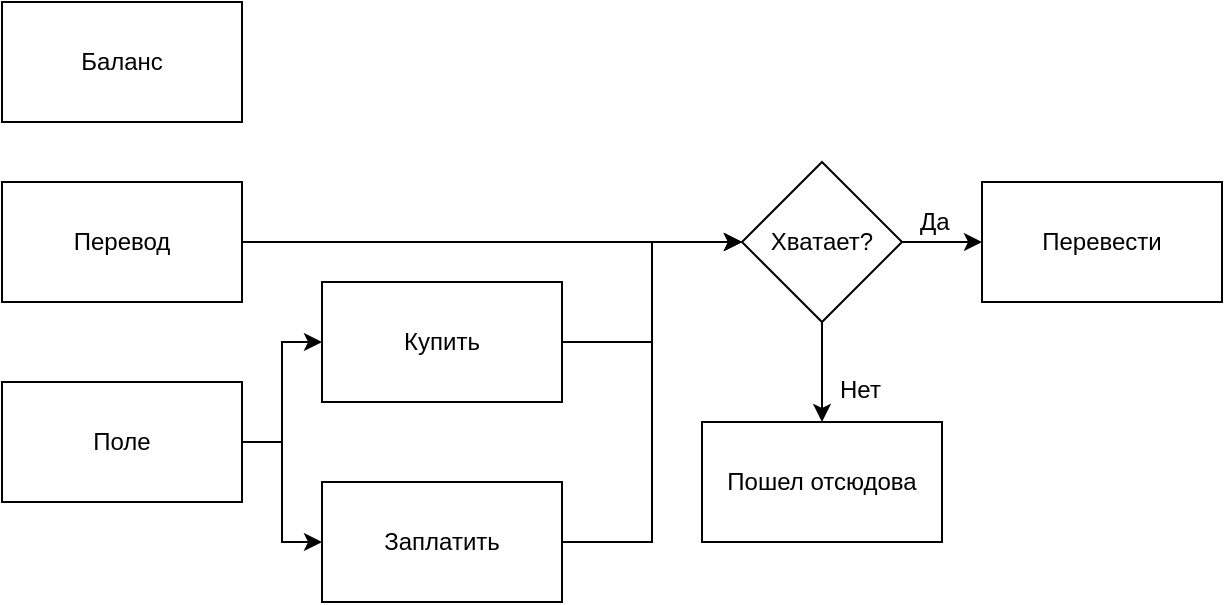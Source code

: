 <mxfile version="12.1.3" type="device" pages="1"><diagram id="-9H3TkhquvNFWut7hSNH" name="Page-1"><mxGraphModel dx="1646" dy="819" grid="1" gridSize="10" guides="1" tooltips="1" connect="1" arrows="1" fold="1" page="1" pageScale="1" pageWidth="3000" pageHeight="700" math="0" shadow="0"><root><mxCell id="0"/><mxCell id="1" parent="0"/><mxCell id="mG2TcG8RJ9wPz5fPYW2T-2" value="" style="text;html=1;strokeColor=#000000;fillColor=#ffffff;align=center;verticalAlign=middle;whiteSpace=wrap;rounded=0;fontFamily=Helvetica;fontSize=12;fontColor=#000000;" parent="1" vertex="1"><mxGeometry x="40" y="40" width="120" height="60" as="geometry"/></mxCell><mxCell id="mG2TcG8RJ9wPz5fPYW2T-3" value="Баланс" style="text;html=1;strokeColor=none;fillColor=none;align=center;verticalAlign=middle;whiteSpace=wrap;rounded=0;" parent="1" vertex="1"><mxGeometry x="40" y="40" width="120" height="60" as="geometry"/></mxCell><mxCell id="mG2TcG8RJ9wPz5fPYW2T-4" value="" style="text;html=1;strokeColor=#000000;fillColor=#ffffff;align=center;verticalAlign=middle;whiteSpace=wrap;rounded=0;fontFamily=Helvetica;fontSize=12;fontColor=#000000;" parent="1" vertex="1"><mxGeometry x="40" y="130" width="120" height="60" as="geometry"/></mxCell><mxCell id="mG2TcG8RJ9wPz5fPYW2T-8" style="edgeStyle=orthogonalEdgeStyle;rounded=0;orthogonalLoop=1;jettySize=auto;html=1;exitX=1;exitY=0.5;exitDx=0;exitDy=0;entryX=0;entryY=0.5;entryDx=0;entryDy=0;" parent="1" source="mG2TcG8RJ9wPz5fPYW2T-5" target="uVnVOudy_EnE8tV5rucP-12" edge="1"><mxGeometry relative="1" as="geometry"><mxPoint x="220" y="150" as="targetPoint"/></mxGeometry></mxCell><mxCell id="mG2TcG8RJ9wPz5fPYW2T-5" value="Перевод" style="text;html=1;strokeColor=none;fillColor=none;align=center;verticalAlign=middle;whiteSpace=wrap;rounded=0;" parent="1" vertex="1"><mxGeometry x="40" y="130" width="120" height="60" as="geometry"/></mxCell><mxCell id="uVnVOudy_EnE8tV5rucP-2" value="" style="text;html=1;strokeColor=#000000;fillColor=#ffffff;align=center;verticalAlign=middle;whiteSpace=wrap;rounded=0;fontFamily=Helvetica;fontSize=12;fontColor=#000000;" vertex="1" parent="1"><mxGeometry x="40" y="230" width="120" height="60" as="geometry"/></mxCell><mxCell id="uVnVOudy_EnE8tV5rucP-8" style="edgeStyle=orthogonalEdgeStyle;rounded=0;orthogonalLoop=1;jettySize=auto;html=1;exitX=1;exitY=0.5;exitDx=0;exitDy=0;entryX=0;entryY=0.5;entryDx=0;entryDy=0;" edge="1" parent="1" source="uVnVOudy_EnE8tV5rucP-3" target="uVnVOudy_EnE8tV5rucP-5"><mxGeometry relative="1" as="geometry"/></mxCell><mxCell id="uVnVOudy_EnE8tV5rucP-9" style="edgeStyle=orthogonalEdgeStyle;rounded=0;orthogonalLoop=1;jettySize=auto;html=1;exitX=1;exitY=0.5;exitDx=0;exitDy=0;entryX=0;entryY=0.5;entryDx=0;entryDy=0;" edge="1" parent="1" source="uVnVOudy_EnE8tV5rucP-3" target="uVnVOudy_EnE8tV5rucP-7"><mxGeometry relative="1" as="geometry"/></mxCell><mxCell id="uVnVOudy_EnE8tV5rucP-3" value="Поле" style="text;html=1;strokeColor=none;fillColor=none;align=center;verticalAlign=middle;whiteSpace=wrap;rounded=0;" vertex="1" parent="1"><mxGeometry x="40" y="230" width="120" height="60" as="geometry"/></mxCell><mxCell id="uVnVOudy_EnE8tV5rucP-4" value="" style="text;html=1;strokeColor=#000000;fillColor=#ffffff;align=center;verticalAlign=middle;whiteSpace=wrap;rounded=0;fontFamily=Helvetica;fontSize=12;fontColor=#000000;" vertex="1" parent="1"><mxGeometry x="200" y="180" width="120" height="60" as="geometry"/></mxCell><mxCell id="uVnVOudy_EnE8tV5rucP-20" style="edgeStyle=orthogonalEdgeStyle;rounded=0;orthogonalLoop=1;jettySize=auto;html=1;exitX=1;exitY=0.5;exitDx=0;exitDy=0;entryX=0;entryY=0.5;entryDx=0;entryDy=0;" edge="1" parent="1" source="uVnVOudy_EnE8tV5rucP-5" target="uVnVOudy_EnE8tV5rucP-12"><mxGeometry relative="1" as="geometry"><mxPoint x="360" y="390" as="targetPoint"/></mxGeometry></mxCell><mxCell id="uVnVOudy_EnE8tV5rucP-5" value="Купить" style="text;html=1;strokeColor=none;fillColor=none;align=center;verticalAlign=middle;whiteSpace=wrap;rounded=0;" vertex="1" parent="1"><mxGeometry x="200" y="180" width="120" height="60" as="geometry"/></mxCell><mxCell id="uVnVOudy_EnE8tV5rucP-6" value="" style="text;html=1;strokeColor=#000000;fillColor=#ffffff;align=center;verticalAlign=middle;whiteSpace=wrap;rounded=0;fontFamily=Helvetica;fontSize=12;fontColor=#000000;" vertex="1" parent="1"><mxGeometry x="200" y="280" width="120" height="60" as="geometry"/></mxCell><mxCell id="uVnVOudy_EnE8tV5rucP-19" style="edgeStyle=orthogonalEdgeStyle;rounded=0;orthogonalLoop=1;jettySize=auto;html=1;exitX=1;exitY=0.5;exitDx=0;exitDy=0;entryX=0;entryY=0.5;entryDx=0;entryDy=0;" edge="1" parent="1" source="uVnVOudy_EnE8tV5rucP-7" target="uVnVOudy_EnE8tV5rucP-12"><mxGeometry relative="1" as="geometry"/></mxCell><mxCell id="uVnVOudy_EnE8tV5rucP-7" value="Заплатить" style="text;html=1;strokeColor=none;fillColor=none;align=center;verticalAlign=middle;whiteSpace=wrap;rounded=0;" vertex="1" parent="1"><mxGeometry x="200" y="280" width="120" height="60" as="geometry"/></mxCell><mxCell id="uVnVOudy_EnE8tV5rucP-10" style="edgeStyle=orthogonalEdgeStyle;rounded=0;orthogonalLoop=1;jettySize=auto;html=1;exitX=1;exitY=0.5;exitDx=0;exitDy=0;" edge="1" parent="1" source="uVnVOudy_EnE8tV5rucP-12" target="uVnVOudy_EnE8tV5rucP-17"><mxGeometry relative="1" as="geometry"/></mxCell><mxCell id="uVnVOudy_EnE8tV5rucP-11" style="edgeStyle=orthogonalEdgeStyle;rounded=0;orthogonalLoop=1;jettySize=auto;html=1;exitX=0.5;exitY=1;exitDx=0;exitDy=0;entryX=0.5;entryY=0;entryDx=0;entryDy=0;" edge="1" parent="1" source="uVnVOudy_EnE8tV5rucP-12" target="uVnVOudy_EnE8tV5rucP-15"><mxGeometry relative="1" as="geometry"/></mxCell><mxCell id="uVnVOudy_EnE8tV5rucP-12" value="Хватает?" style="rhombus;whiteSpace=wrap;html=1;" vertex="1" parent="1"><mxGeometry x="410" y="120" width="80" height="80" as="geometry"/></mxCell><mxCell id="uVnVOudy_EnE8tV5rucP-13" value="Нет" style="text;html=1;resizable=0;points=[];autosize=1;align=left;verticalAlign=top;spacingTop=-4;" vertex="1" parent="1"><mxGeometry x="457" y="224" width="40" height="20" as="geometry"/></mxCell><mxCell id="uVnVOudy_EnE8tV5rucP-14" value="" style="text;html=1;strokeColor=#000000;fillColor=#ffffff;align=center;verticalAlign=middle;whiteSpace=wrap;rounded=0;fontFamily=Helvetica;fontSize=12;fontColor=#000000;" vertex="1" parent="1"><mxGeometry x="390" y="250" width="120" height="60" as="geometry"/></mxCell><mxCell id="uVnVOudy_EnE8tV5rucP-15" value="Пошел отсюдова" style="text;html=1;strokeColor=none;fillColor=none;align=center;verticalAlign=middle;whiteSpace=wrap;rounded=0;" vertex="1" parent="1"><mxGeometry x="390" y="250" width="120" height="60" as="geometry"/></mxCell><mxCell id="uVnVOudy_EnE8tV5rucP-16" value="" style="text;html=1;strokeColor=#000000;fillColor=#ffffff;align=center;verticalAlign=middle;whiteSpace=wrap;rounded=0;fontFamily=Helvetica;fontSize=12;fontColor=#000000;" vertex="1" parent="1"><mxGeometry x="530" y="130" width="120" height="60" as="geometry"/></mxCell><mxCell id="uVnVOudy_EnE8tV5rucP-17" value="Перевести" style="text;html=1;strokeColor=none;fillColor=none;align=center;verticalAlign=middle;whiteSpace=wrap;rounded=0;" vertex="1" parent="1"><mxGeometry x="530" y="130" width="120" height="60" as="geometry"/></mxCell><mxCell id="uVnVOudy_EnE8tV5rucP-18" value="Да" style="text;html=1;resizable=0;points=[];autosize=1;align=left;verticalAlign=top;spacingTop=-4;" vertex="1" parent="1"><mxGeometry x="497" y="140" width="30" height="20" as="geometry"/></mxCell></root></mxGraphModel></diagram></mxfile>